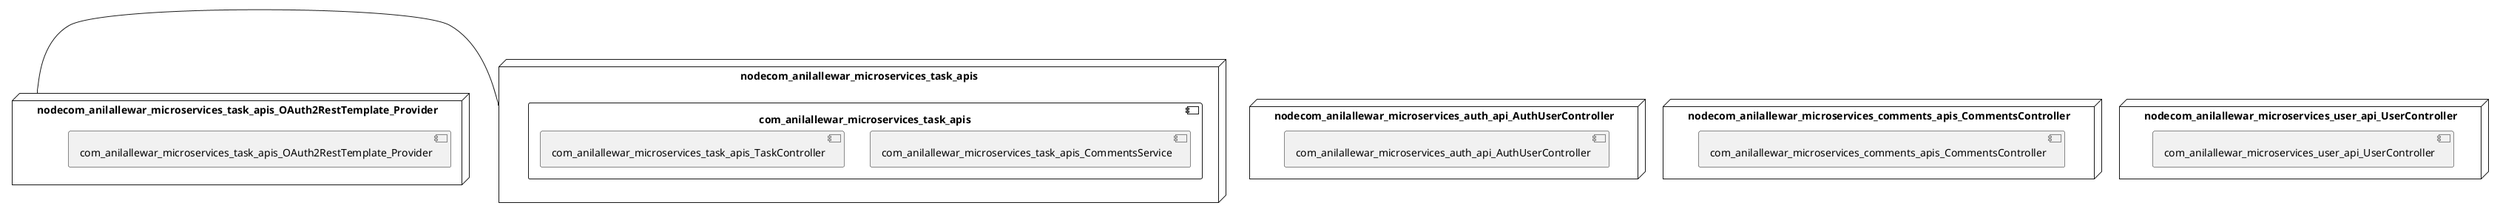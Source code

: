 @startuml
skinparam fixCircleLabelOverlapping true
skinparam componentStyle uml2
node nodecom_anilallewar_microservices_task_apis {
component com_anilallewar_microservices_task_apis {
[com_anilallewar_microservices_task_apis_CommentsService] [[anilallewar-microservices-basics-spring-boot.system#_JXftIP67Ee6AKJ3YX7YjkA]]
[com_anilallewar_microservices_task_apis_TaskController] [[anilallewar-microservices-basics-spring-boot.system#_JXftIP67Ee6AKJ3YX7YjkA]]
}
}
node nodecom_anilallewar_microservices_auth_api_AuthUserController {
[com_anilallewar_microservices_auth_api_AuthUserController] [[anilallewar-microservices-basics-spring-boot.system#_JXftIP67Ee6AKJ3YX7YjkA]]
}
node nodecom_anilallewar_microservices_comments_apis_CommentsController {
[com_anilallewar_microservices_comments_apis_CommentsController] [[anilallewar-microservices-basics-spring-boot.system#_JXftIP67Ee6AKJ3YX7YjkA]]
}
node nodecom_anilallewar_microservices_task_apis_OAuth2RestTemplate_Provider {
[com_anilallewar_microservices_task_apis_OAuth2RestTemplate_Provider] [[anilallewar-microservices-basics-spring-boot.system#_JXftIP67Ee6AKJ3YX7YjkA]]
}
node nodecom_anilallewar_microservices_user_api_UserController {
[com_anilallewar_microservices_user_api_UserController] [[anilallewar-microservices-basics-spring-boot.system#_JXftIP67Ee6AKJ3YX7YjkA]]
}
[nodecom_anilallewar_microservices_task_apis_OAuth2RestTemplate_Provider] - [nodecom_anilallewar_microservices_task_apis]

@enduml

